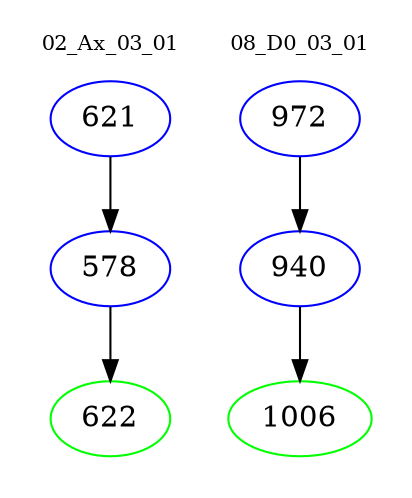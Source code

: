 digraph{
subgraph cluster_0 {
color = white
label = "02_Ax_03_01";
fontsize=10;
T0_621 [label="621", color="blue"]
T0_621 -> T0_578 [color="black"]
T0_578 [label="578", color="blue"]
T0_578 -> T0_622 [color="black"]
T0_622 [label="622", color="green"]
}
subgraph cluster_1 {
color = white
label = "08_D0_03_01";
fontsize=10;
T1_972 [label="972", color="blue"]
T1_972 -> T1_940 [color="black"]
T1_940 [label="940", color="blue"]
T1_940 -> T1_1006 [color="black"]
T1_1006 [label="1006", color="green"]
}
}
